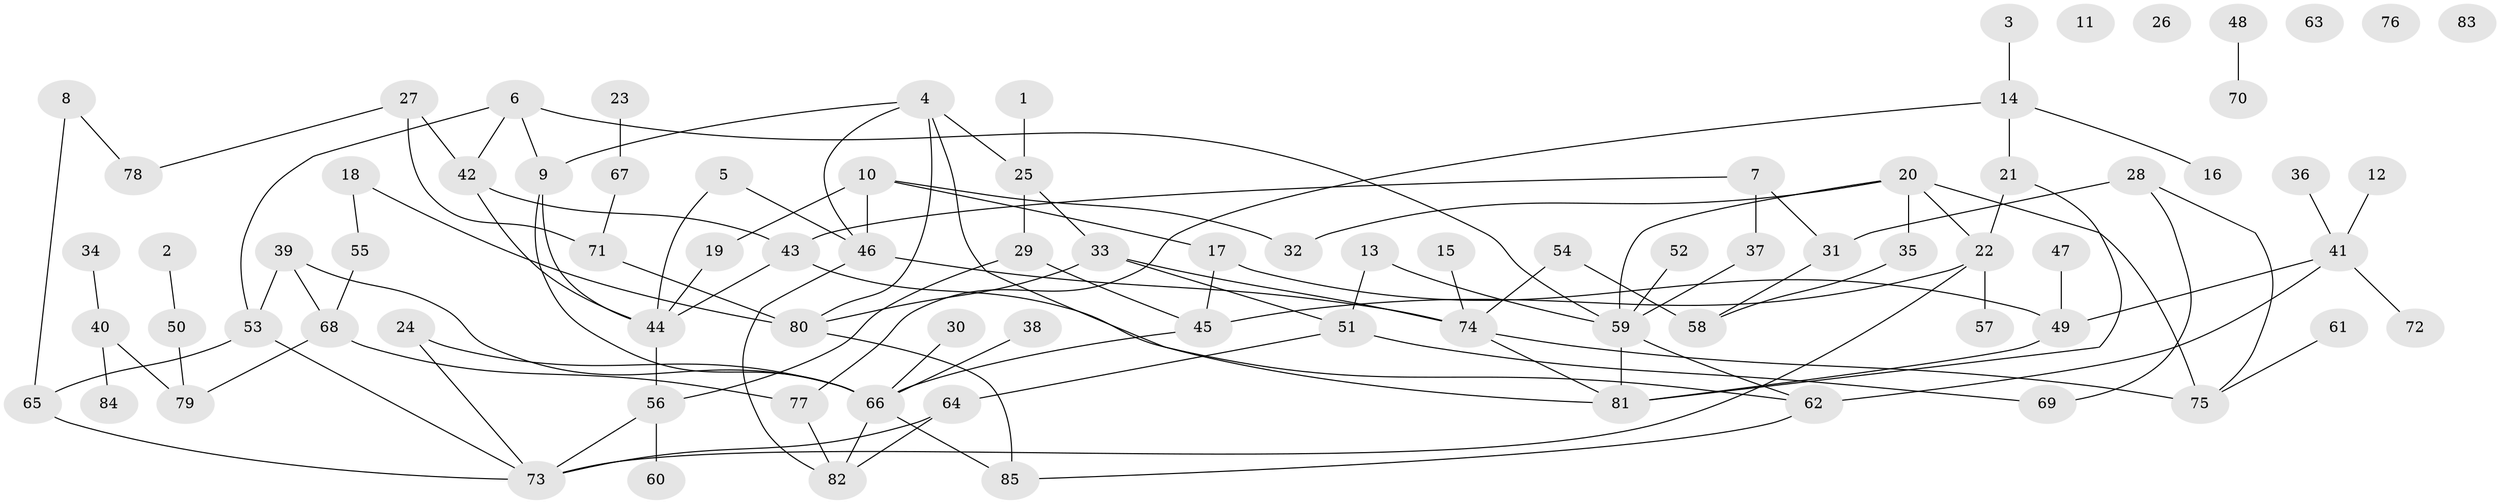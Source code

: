 // Generated by graph-tools (version 1.1) at 2025/49/03/09/25 03:49:14]
// undirected, 85 vertices, 117 edges
graph export_dot {
graph [start="1"]
  node [color=gray90,style=filled];
  1;
  2;
  3;
  4;
  5;
  6;
  7;
  8;
  9;
  10;
  11;
  12;
  13;
  14;
  15;
  16;
  17;
  18;
  19;
  20;
  21;
  22;
  23;
  24;
  25;
  26;
  27;
  28;
  29;
  30;
  31;
  32;
  33;
  34;
  35;
  36;
  37;
  38;
  39;
  40;
  41;
  42;
  43;
  44;
  45;
  46;
  47;
  48;
  49;
  50;
  51;
  52;
  53;
  54;
  55;
  56;
  57;
  58;
  59;
  60;
  61;
  62;
  63;
  64;
  65;
  66;
  67;
  68;
  69;
  70;
  71;
  72;
  73;
  74;
  75;
  76;
  77;
  78;
  79;
  80;
  81;
  82;
  83;
  84;
  85;
  1 -- 25;
  2 -- 50;
  3 -- 14;
  4 -- 9;
  4 -- 25;
  4 -- 46;
  4 -- 80;
  4 -- 81;
  5 -- 44;
  5 -- 46;
  6 -- 9;
  6 -- 42;
  6 -- 53;
  6 -- 59;
  7 -- 31;
  7 -- 37;
  7 -- 43;
  8 -- 65;
  8 -- 78;
  9 -- 44;
  9 -- 66;
  10 -- 17;
  10 -- 19;
  10 -- 32;
  10 -- 46;
  12 -- 41;
  13 -- 51;
  13 -- 59;
  14 -- 16;
  14 -- 21;
  14 -- 77;
  15 -- 74;
  17 -- 45;
  17 -- 49;
  18 -- 55;
  18 -- 80;
  19 -- 44;
  20 -- 22;
  20 -- 32;
  20 -- 35;
  20 -- 59;
  20 -- 75;
  21 -- 22;
  21 -- 81;
  22 -- 45;
  22 -- 57;
  22 -- 73;
  23 -- 67;
  24 -- 66;
  24 -- 73;
  25 -- 29;
  25 -- 33;
  27 -- 42;
  27 -- 71;
  27 -- 78;
  28 -- 31;
  28 -- 69;
  28 -- 75;
  29 -- 45;
  29 -- 56;
  30 -- 66;
  31 -- 58;
  33 -- 51;
  33 -- 74;
  33 -- 80;
  34 -- 40;
  35 -- 58;
  36 -- 41;
  37 -- 59;
  38 -- 66;
  39 -- 53;
  39 -- 66;
  39 -- 68;
  40 -- 79;
  40 -- 84;
  41 -- 49;
  41 -- 62;
  41 -- 72;
  42 -- 43;
  42 -- 44;
  43 -- 44;
  43 -- 62;
  44 -- 56;
  45 -- 66;
  46 -- 74;
  46 -- 82;
  47 -- 49;
  48 -- 70;
  49 -- 81;
  50 -- 79;
  51 -- 64;
  51 -- 69;
  52 -- 59;
  53 -- 65;
  53 -- 73;
  54 -- 58;
  54 -- 74;
  55 -- 68;
  56 -- 60;
  56 -- 73;
  59 -- 62;
  59 -- 81;
  61 -- 75;
  62 -- 85;
  64 -- 73;
  64 -- 82;
  65 -- 73;
  66 -- 82;
  66 -- 85;
  67 -- 71;
  68 -- 77;
  68 -- 79;
  71 -- 80;
  74 -- 75;
  74 -- 81;
  77 -- 82;
  80 -- 85;
}
